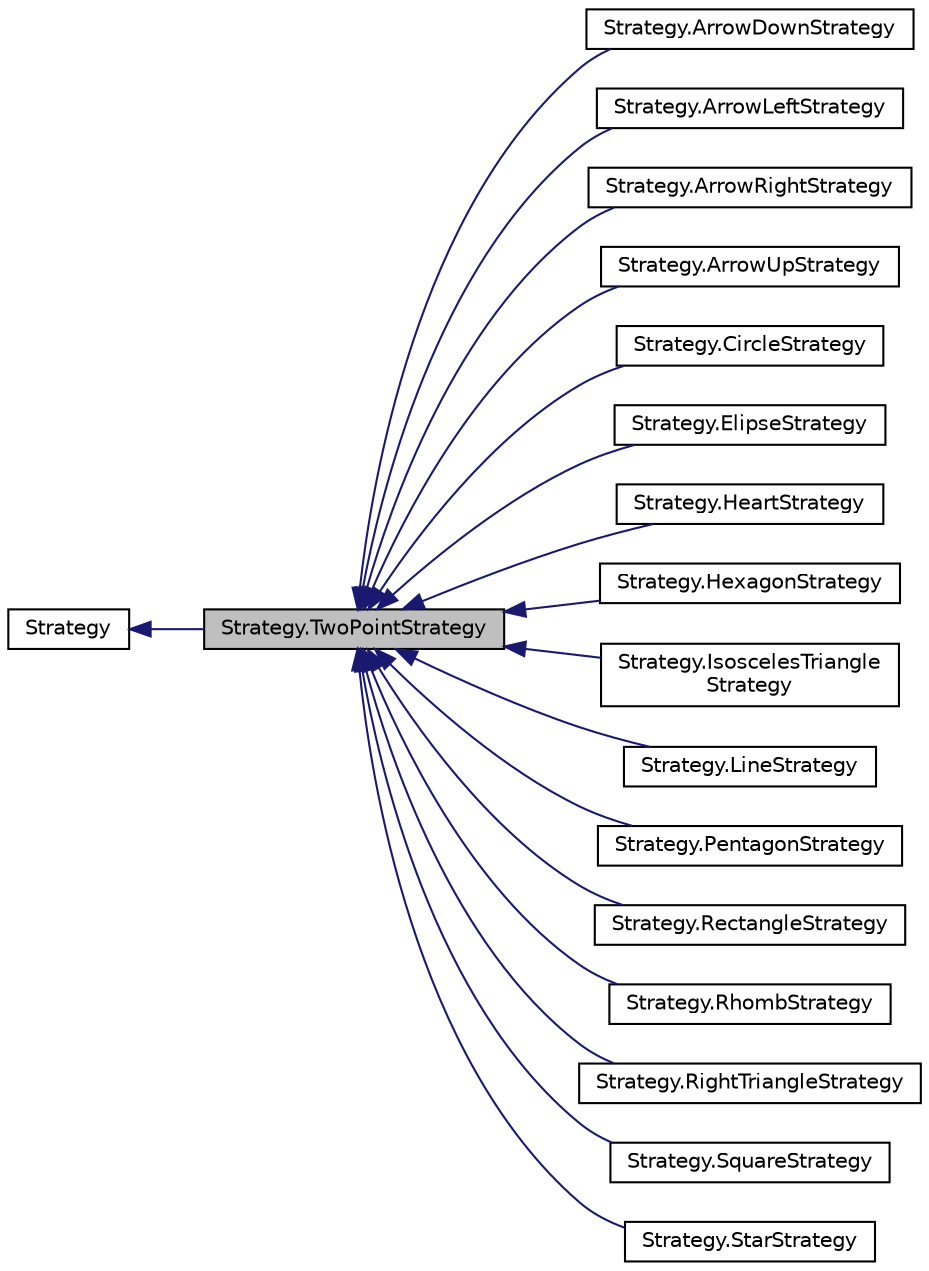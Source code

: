 digraph "Strategy.TwoPointStrategy"
{
 // LATEX_PDF_SIZE
  edge [fontname="Helvetica",fontsize="10",labelfontname="Helvetica",labelfontsize="10"];
  node [fontname="Helvetica",fontsize="10",shape=record];
  rankdir="LR";
  Node1 [label="Strategy.TwoPointStrategy",height=0.2,width=0.4,color="black", fillcolor="grey75", style="filled", fontcolor="black",tooltip="Base class for all shapes that requires 2 points to be drawn"];
  Node2 -> Node1 [dir="back",color="midnightblue",fontsize="10",style="solid",fontname="Helvetica"];
  Node2 [label="Strategy",height=0.2,width=0.4,color="black", fillcolor="white", style="filled",URL="$class_strategy_1_1_strategy.html",tooltip="Base class for each shape strategy."];
  Node1 -> Node3 [dir="back",color="midnightblue",fontsize="10",style="solid",fontname="Helvetica"];
  Node3 [label="Strategy.ArrowDownStrategy",height=0.2,width=0.4,color="black", fillcolor="white", style="filled",URL="$class_strategy_1_1_arrow_down_strategy.html",tooltip="Implements the arrow down drawing strategy"];
  Node1 -> Node4 [dir="back",color="midnightblue",fontsize="10",style="solid",fontname="Helvetica"];
  Node4 [label="Strategy.ArrowLeftStrategy",height=0.2,width=0.4,color="black", fillcolor="white", style="filled",URL="$class_strategy_1_1_arrow_left_strategy.html",tooltip="Implements the arrow left drawing strategy"];
  Node1 -> Node5 [dir="back",color="midnightblue",fontsize="10",style="solid",fontname="Helvetica"];
  Node5 [label="Strategy.ArrowRightStrategy",height=0.2,width=0.4,color="black", fillcolor="white", style="filled",URL="$class_strategy_1_1_arrow_right_strategy.html",tooltip="Implements the arrow right drawing strategy"];
  Node1 -> Node6 [dir="back",color="midnightblue",fontsize="10",style="solid",fontname="Helvetica"];
  Node6 [label="Strategy.ArrowUpStrategy",height=0.2,width=0.4,color="black", fillcolor="white", style="filled",URL="$class_strategy_1_1_arrow_up_strategy.html",tooltip="Implements the arrow up drawing strategy"];
  Node1 -> Node7 [dir="back",color="midnightblue",fontsize="10",style="solid",fontname="Helvetica"];
  Node7 [label="Strategy.CircleStrategy",height=0.2,width=0.4,color="black", fillcolor="white", style="filled",URL="$class_strategy_1_1_circle_strategy.html",tooltip="Implements the circle drawing strategy"];
  Node1 -> Node8 [dir="back",color="midnightblue",fontsize="10",style="solid",fontname="Helvetica"];
  Node8 [label="Strategy.ElipseStrategy",height=0.2,width=0.4,color="black", fillcolor="white", style="filled",URL="$class_strategy_1_1_elipse_strategy.html",tooltip="Implements the ellipse drawing strategy"];
  Node1 -> Node9 [dir="back",color="midnightblue",fontsize="10",style="solid",fontname="Helvetica"];
  Node9 [label="Strategy.HeartStrategy",height=0.2,width=0.4,color="black", fillcolor="white", style="filled",URL="$class_strategy_1_1_heart_strategy.html",tooltip="Implements the heart drawing strategy"];
  Node1 -> Node10 [dir="back",color="midnightblue",fontsize="10",style="solid",fontname="Helvetica"];
  Node10 [label="Strategy.HexagonStrategy",height=0.2,width=0.4,color="black", fillcolor="white", style="filled",URL="$class_strategy_1_1_hexagon_strategy.html",tooltip="Implements the hexagon drawing strategy"];
  Node1 -> Node11 [dir="back",color="midnightblue",fontsize="10",style="solid",fontname="Helvetica"];
  Node11 [label="Strategy.IsoscelesTriangle\lStrategy",height=0.2,width=0.4,color="black", fillcolor="white", style="filled",URL="$class_strategy_1_1_isosceles_triangle_strategy.html",tooltip="Implements the isosceles triangle drawing strategy"];
  Node1 -> Node12 [dir="back",color="midnightblue",fontsize="10",style="solid",fontname="Helvetica"];
  Node12 [label="Strategy.LineStrategy",height=0.2,width=0.4,color="black", fillcolor="white", style="filled",URL="$class_strategy_1_1_line_strategy.html",tooltip="Implements the line drawing strategy"];
  Node1 -> Node13 [dir="back",color="midnightblue",fontsize="10",style="solid",fontname="Helvetica"];
  Node13 [label="Strategy.PentagonStrategy",height=0.2,width=0.4,color="black", fillcolor="white", style="filled",URL="$class_strategy_1_1_pentagon_strategy.html",tooltip="Implements the pentagon drawing strategy"];
  Node1 -> Node14 [dir="back",color="midnightblue",fontsize="10",style="solid",fontname="Helvetica"];
  Node14 [label="Strategy.RectangleStrategy",height=0.2,width=0.4,color="black", fillcolor="white", style="filled",URL="$class_strategy_1_1_rectangle_strategy.html",tooltip="Implements the rectangle drawing strategy"];
  Node1 -> Node15 [dir="back",color="midnightblue",fontsize="10",style="solid",fontname="Helvetica"];
  Node15 [label="Strategy.RhombStrategy",height=0.2,width=0.4,color="black", fillcolor="white", style="filled",URL="$class_strategy_1_1_rhomb_strategy.html",tooltip="Implements the rhomb drawing strategy"];
  Node1 -> Node16 [dir="back",color="midnightblue",fontsize="10",style="solid",fontname="Helvetica"];
  Node16 [label="Strategy.RightTriangleStrategy",height=0.2,width=0.4,color="black", fillcolor="white", style="filled",URL="$class_strategy_1_1_right_triangle_strategy.html",tooltip="Implements the right triangle drawing strategy"];
  Node1 -> Node17 [dir="back",color="midnightblue",fontsize="10",style="solid",fontname="Helvetica"];
  Node17 [label="Strategy.SquareStrategy",height=0.2,width=0.4,color="black", fillcolor="white", style="filled",URL="$class_strategy_1_1_square_strategy.html",tooltip="Implements the square drawing strategy"];
  Node1 -> Node18 [dir="back",color="midnightblue",fontsize="10",style="solid",fontname="Helvetica"];
  Node18 [label="Strategy.StarStrategy",height=0.2,width=0.4,color="black", fillcolor="white", style="filled",URL="$class_strategy_1_1_star_strategy.html",tooltip="Implements the star drawing strategy"];
}
